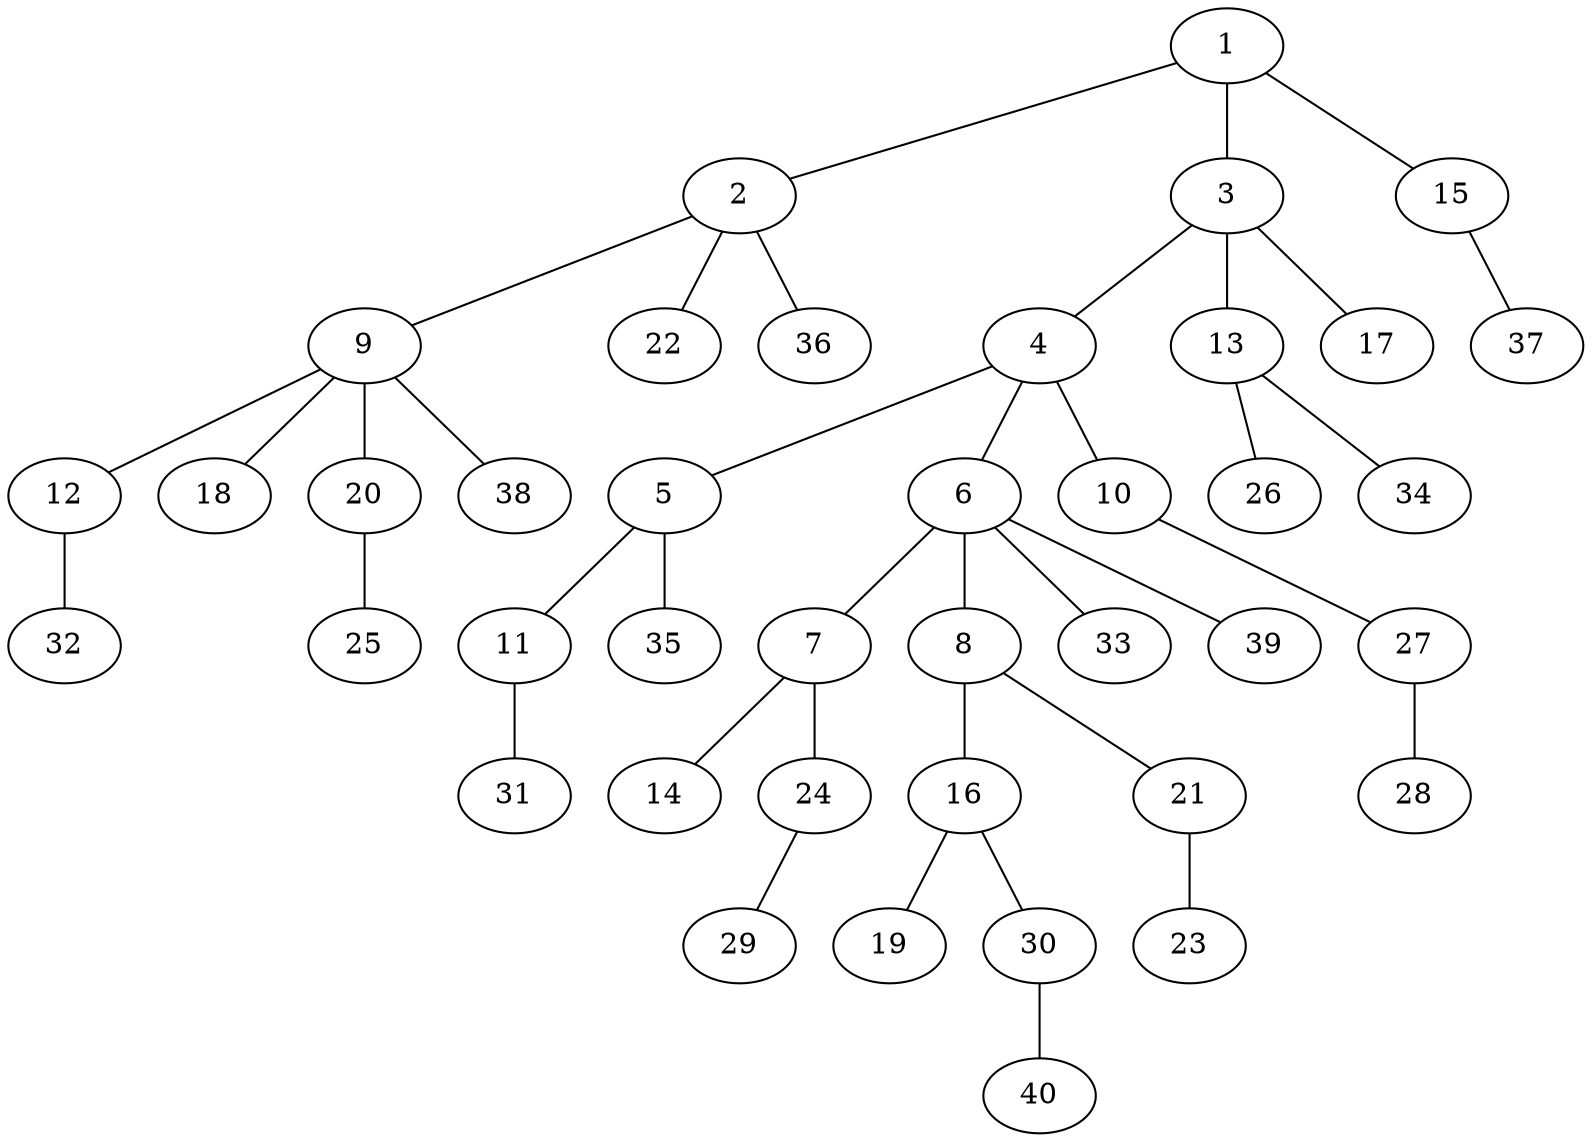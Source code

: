 graph graphname {1--2
1--3
1--15
2--9
2--22
2--36
3--4
3--13
3--17
4--5
4--6
4--10
5--11
5--35
6--7
6--8
6--33
6--39
7--14
7--24
8--16
8--21
9--12
9--18
9--20
9--38
10--27
11--31
12--32
13--26
13--34
15--37
16--19
16--30
20--25
21--23
24--29
27--28
30--40
}